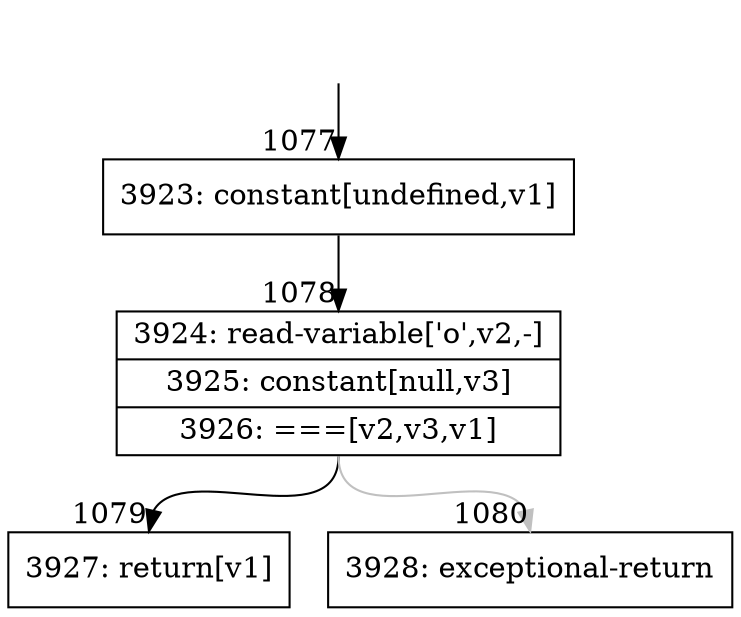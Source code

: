 digraph {
rankdir="TD"
BB_entry49[shape=none,label=""];
BB_entry49 -> BB1077 [tailport=s, headport=n, headlabel="    1077"]
BB1077 [shape=record label="{3923: constant[undefined,v1]}" ] 
BB1077 -> BB1078 [tailport=s, headport=n, headlabel="      1078"]
BB1078 [shape=record label="{3924: read-variable['o',v2,-]|3925: constant[null,v3]|3926: ===[v2,v3,v1]}" ] 
BB1078 -> BB1079 [tailport=s, headport=n, headlabel="      1079"]
BB1078 -> BB1080 [tailport=s, headport=n, color=gray, headlabel="      1080"]
BB1079 [shape=record label="{3927: return[v1]}" ] 
BB1080 [shape=record label="{3928: exceptional-return}" ] 
//#$~ 1790
}
